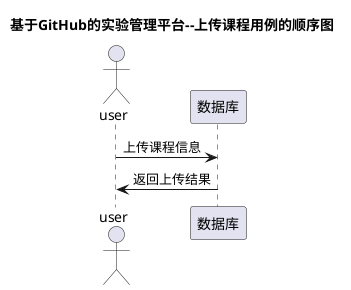 @startuml

title 基于GitHub的实验管理平台--上传课程用例的顺序图

actor user

user -> 数据库:上传课程信息

数据库->user:返回上传结果



@enduml
